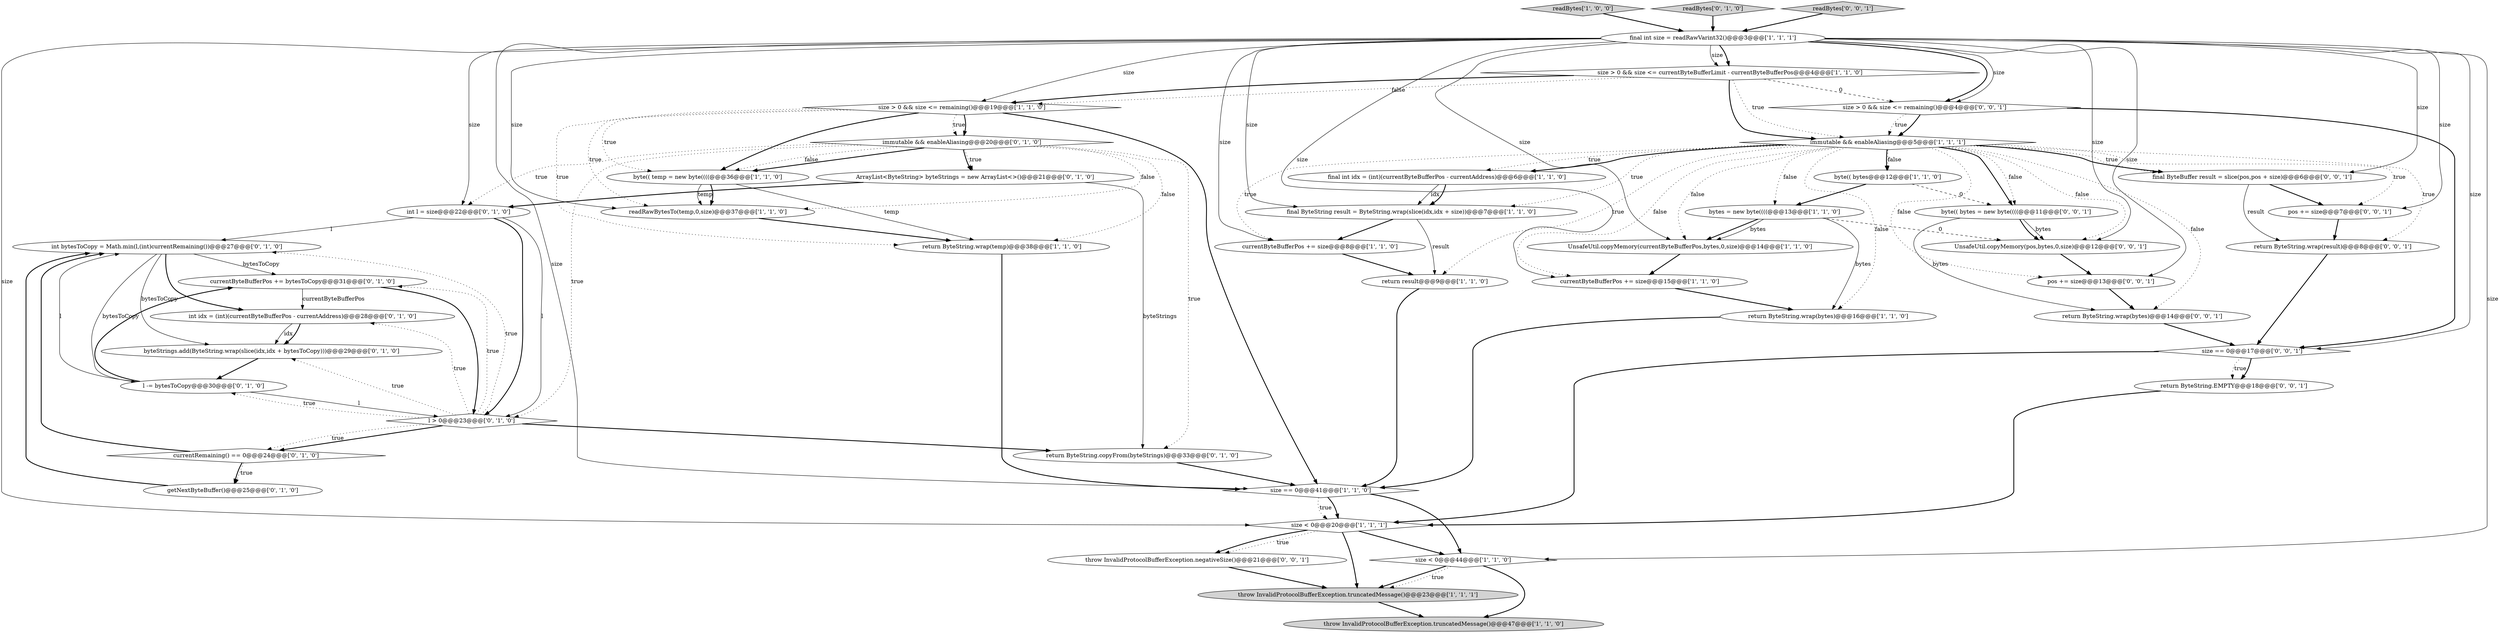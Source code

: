 digraph {
8 [style = filled, label = "UnsafeUtil.copyMemory(currentByteBufferPos,bytes,0,size)@@@14@@@['1', '1', '0']", fillcolor = white, shape = ellipse image = "AAA0AAABBB1BBB"];
11 [style = filled, label = "final int size = readRawVarint32()@@@3@@@['1', '1', '1']", fillcolor = white, shape = ellipse image = "AAA0AAABBB1BBB"];
20 [style = filled, label = "size < 0@@@20@@@['1', '1', '1']", fillcolor = white, shape = diamond image = "AAA0AAABBB1BBB"];
43 [style = filled, label = "return ByteString.wrap(bytes)@@@14@@@['0', '0', '1']", fillcolor = white, shape = ellipse image = "AAA0AAABBB3BBB"];
13 [style = filled, label = "return result@@@9@@@['1', '1', '0']", fillcolor = white, shape = ellipse image = "AAA0AAABBB1BBB"];
0 [style = filled, label = "readBytes['1', '0', '0']", fillcolor = lightgray, shape = diamond image = "AAA0AAABBB1BBB"];
19 [style = filled, label = "byte(( temp = new byte((((@@@36@@@['1', '1', '0']", fillcolor = white, shape = ellipse image = "AAA0AAABBB1BBB"];
18 [style = filled, label = "size == 0@@@41@@@['1', '1', '0']", fillcolor = white, shape = diamond image = "AAA0AAABBB1BBB"];
44 [style = filled, label = "pos += size@@@13@@@['0', '0', '1']", fillcolor = white, shape = ellipse image = "AAA0AAABBB3BBB"];
31 [style = filled, label = "currentByteBufferPos += bytesToCopy@@@31@@@['0', '1', '0']", fillcolor = white, shape = ellipse image = "AAA1AAABBB2BBB"];
17 [style = filled, label = "return ByteString.wrap(temp)@@@38@@@['1', '1', '0']", fillcolor = white, shape = ellipse image = "AAA0AAABBB1BBB"];
30 [style = filled, label = "return ByteString.copyFrom(byteStrings)@@@33@@@['0', '1', '0']", fillcolor = white, shape = ellipse image = "AAA1AAABBB2BBB"];
16 [style = filled, label = "byte(( bytes@@@12@@@['1', '1', '0']", fillcolor = white, shape = ellipse image = "AAA0AAABBB1BBB"];
7 [style = filled, label = "bytes = new byte((((@@@13@@@['1', '1', '0']", fillcolor = white, shape = ellipse image = "AAA0AAABBB1BBB"];
36 [style = filled, label = "return ByteString.wrap(result)@@@8@@@['0', '0', '1']", fillcolor = white, shape = ellipse image = "AAA0AAABBB3BBB"];
23 [style = filled, label = "l -= bytesToCopy@@@30@@@['0', '1', '0']", fillcolor = white, shape = ellipse image = "AAA1AAABBB2BBB"];
32 [style = filled, label = "int idx = (int)(currentByteBufferPos - currentAddress)@@@28@@@['0', '1', '0']", fillcolor = white, shape = ellipse image = "AAA1AAABBB2BBB"];
5 [style = filled, label = "currentByteBufferPos += size@@@8@@@['1', '1', '0']", fillcolor = white, shape = ellipse image = "AAA0AAABBB1BBB"];
22 [style = filled, label = "getNextByteBuffer()@@@25@@@['0', '1', '0']", fillcolor = white, shape = ellipse image = "AAA1AAABBB2BBB"];
3 [style = filled, label = "size > 0 && size <= remaining()@@@19@@@['1', '1', '0']", fillcolor = white, shape = diamond image = "AAA0AAABBB1BBB"];
42 [style = filled, label = "UnsafeUtil.copyMemory(pos,bytes,0,size)@@@12@@@['0', '0', '1']", fillcolor = white, shape = ellipse image = "AAA0AAABBB3BBB"];
45 [style = filled, label = "throw InvalidProtocolBufferException.negativeSize()@@@21@@@['0', '0', '1']", fillcolor = white, shape = ellipse image = "AAA0AAABBB3BBB"];
14 [style = filled, label = "final int idx = (int)(currentByteBufferPos - currentAddress)@@@6@@@['1', '1', '0']", fillcolor = white, shape = ellipse image = "AAA0AAABBB1BBB"];
25 [style = filled, label = "byteStrings.add(ByteString.wrap(slice(idx,idx + bytesToCopy)))@@@29@@@['0', '1', '0']", fillcolor = white, shape = ellipse image = "AAA1AAABBB2BBB"];
28 [style = filled, label = "int l = size@@@22@@@['0', '1', '0']", fillcolor = white, shape = ellipse image = "AAA1AAABBB2BBB"];
38 [style = filled, label = "size > 0 && size <= remaining()@@@4@@@['0', '0', '1']", fillcolor = white, shape = diamond image = "AAA0AAABBB3BBB"];
26 [style = filled, label = "immutable && enableAliasing@@@20@@@['0', '1', '0']", fillcolor = white, shape = diamond image = "AAA1AAABBB2BBB"];
39 [style = filled, label = "final ByteBuffer result = slice(pos,pos + size)@@@6@@@['0', '0', '1']", fillcolor = white, shape = ellipse image = "AAA0AAABBB3BBB"];
35 [style = filled, label = "pos += size@@@7@@@['0', '0', '1']", fillcolor = white, shape = ellipse image = "AAA0AAABBB3BBB"];
2 [style = filled, label = "size > 0 && size <= currentByteBufferLimit - currentByteBufferPos@@@4@@@['1', '1', '0']", fillcolor = white, shape = diamond image = "AAA0AAABBB1BBB"];
15 [style = filled, label = "size < 0@@@44@@@['1', '1', '0']", fillcolor = white, shape = diamond image = "AAA0AAABBB1BBB"];
46 [style = filled, label = "size == 0@@@17@@@['0', '0', '1']", fillcolor = white, shape = diamond image = "AAA0AAABBB3BBB"];
1 [style = filled, label = "return ByteString.wrap(bytes)@@@16@@@['1', '1', '0']", fillcolor = white, shape = ellipse image = "AAA0AAABBB1BBB"];
6 [style = filled, label = "throw InvalidProtocolBufferException.truncatedMessage()@@@47@@@['1', '1', '0']", fillcolor = lightgray, shape = ellipse image = "AAA0AAABBB1BBB"];
24 [style = filled, label = "readBytes['0', '1', '0']", fillcolor = lightgray, shape = diamond image = "AAA0AAABBB2BBB"];
10 [style = filled, label = "readRawBytesTo(temp,0,size)@@@37@@@['1', '1', '0']", fillcolor = white, shape = ellipse image = "AAA0AAABBB1BBB"];
37 [style = filled, label = "readBytes['0', '0', '1']", fillcolor = lightgray, shape = diamond image = "AAA0AAABBB3BBB"];
9 [style = filled, label = "immutable && enableAliasing@@@5@@@['1', '1', '1']", fillcolor = white, shape = diamond image = "AAA0AAABBB1BBB"];
21 [style = filled, label = "throw InvalidProtocolBufferException.truncatedMessage()@@@23@@@['1', '1', '1']", fillcolor = lightgray, shape = ellipse image = "AAA0AAABBB1BBB"];
4 [style = filled, label = "currentByteBufferPos += size@@@15@@@['1', '1', '0']", fillcolor = white, shape = ellipse image = "AAA0AAABBB1BBB"];
29 [style = filled, label = "currentRemaining() == 0@@@24@@@['0', '1', '0']", fillcolor = white, shape = diamond image = "AAA1AAABBB2BBB"];
40 [style = filled, label = "byte(( bytes = new byte((((@@@11@@@['0', '0', '1']", fillcolor = white, shape = ellipse image = "AAA0AAABBB3BBB"];
27 [style = filled, label = "int bytesToCopy = Math.min(l,(int)currentRemaining())@@@27@@@['0', '1', '0']", fillcolor = white, shape = ellipse image = "AAA1AAABBB2BBB"];
34 [style = filled, label = "ArrayList<ByteString> byteStrings = new ArrayList<>()@@@21@@@['0', '1', '0']", fillcolor = white, shape = ellipse image = "AAA1AAABBB2BBB"];
12 [style = filled, label = "final ByteString result = ByteString.wrap(slice(idx,idx + size))@@@7@@@['1', '1', '0']", fillcolor = white, shape = ellipse image = "AAA0AAABBB1BBB"];
41 [style = filled, label = "return ByteString.EMPTY@@@18@@@['0', '0', '1']", fillcolor = white, shape = ellipse image = "AAA0AAABBB3BBB"];
33 [style = filled, label = "l > 0@@@23@@@['0', '1', '0']", fillcolor = white, shape = diamond image = "AAA1AAABBB2BBB"];
18->20 [style = bold, label=""];
26->10 [style = dotted, label="false"];
9->5 [style = dotted, label="true"];
33->32 [style = dotted, label="true"];
43->46 [style = bold, label=""];
40->43 [style = solid, label="bytes"];
9->13 [style = dotted, label="true"];
27->31 [style = solid, label="bytesToCopy"];
3->17 [style = dotted, label="true"];
27->32 [style = bold, label=""];
1->18 [style = bold, label=""];
15->6 [style = bold, label=""];
31->32 [style = solid, label="currentByteBufferPos"];
33->31 [style = dotted, label="true"];
5->13 [style = bold, label=""];
7->1 [style = solid, label="bytes"];
14->12 [style = solid, label="idx"];
36->46 [style = bold, label=""];
9->14 [style = bold, label=""];
27->23 [style = solid, label="bytesToCopy"];
16->7 [style = bold, label=""];
31->33 [style = bold, label=""];
20->45 [style = dotted, label="true"];
42->44 [style = bold, label=""];
33->29 [style = bold, label=""];
11->18 [style = solid, label="size"];
26->17 [style = dotted, label="false"];
27->25 [style = solid, label="bytesToCopy"];
44->43 [style = bold, label=""];
3->26 [style = dotted, label="true"];
18->20 [style = dotted, label="true"];
9->39 [style = bold, label=""];
34->28 [style = bold, label=""];
10->17 [style = bold, label=""];
26->34 [style = dotted, label="true"];
11->42 [style = solid, label="size"];
39->35 [style = bold, label=""];
9->16 [style = bold, label=""];
20->15 [style = bold, label=""];
9->40 [style = bold, label=""];
24->11 [style = bold, label=""];
15->21 [style = bold, label=""];
38->46 [style = bold, label=""];
3->18 [style = bold, label=""];
0->11 [style = bold, label=""];
9->35 [style = dotted, label="true"];
4->1 [style = bold, label=""];
11->4 [style = solid, label="size"];
11->12 [style = solid, label="size"];
2->3 [style = bold, label=""];
38->9 [style = bold, label=""];
34->30 [style = solid, label="byteStrings"];
26->19 [style = bold, label=""];
11->39 [style = solid, label="size"];
46->41 [style = dotted, label="true"];
26->19 [style = dotted, label="false"];
40->42 [style = solid, label="bytes"];
28->33 [style = bold, label=""];
35->36 [style = bold, label=""];
9->42 [style = dotted, label="false"];
11->28 [style = solid, label="size"];
46->41 [style = bold, label=""];
38->9 [style = dotted, label="true"];
21->6 [style = bold, label=""];
28->27 [style = solid, label="l"];
33->23 [style = dotted, label="true"];
2->38 [style = dashed, label="0"];
11->46 [style = solid, label="size"];
18->15 [style = bold, label=""];
46->20 [style = bold, label=""];
15->21 [style = dotted, label="true"];
29->27 [style = bold, label=""];
40->42 [style = bold, label=""];
7->8 [style = bold, label=""];
11->5 [style = solid, label="size"];
9->4 [style = dotted, label="false"];
30->18 [style = bold, label=""];
3->19 [style = dotted, label="true"];
9->39 [style = dotted, label="true"];
9->43 [style = dotted, label="false"];
14->12 [style = bold, label=""];
19->10 [style = solid, label="temp"];
26->30 [style = dotted, label="true"];
11->2 [style = bold, label=""];
11->38 [style = bold, label=""];
32->25 [style = solid, label="idx"];
9->7 [style = dotted, label="false"];
23->31 [style = bold, label=""];
7->8 [style = solid, label="bytes"];
3->10 [style = dotted, label="true"];
2->9 [style = bold, label=""];
9->8 [style = dotted, label="false"];
32->25 [style = bold, label=""];
9->1 [style = dotted, label="false"];
26->34 [style = bold, label=""];
3->19 [style = bold, label=""];
33->29 [style = dotted, label="true"];
26->33 [style = dotted, label="true"];
23->27 [style = solid, label="l"];
11->10 [style = solid, label="size"];
2->3 [style = dotted, label="false"];
9->40 [style = dotted, label="false"];
25->23 [style = bold, label=""];
9->16 [style = dotted, label="false"];
39->36 [style = solid, label="result"];
23->33 [style = solid, label="l"];
19->10 [style = bold, label=""];
26->28 [style = dotted, label="true"];
8->4 [style = bold, label=""];
9->14 [style = dotted, label="true"];
3->26 [style = bold, label=""];
45->21 [style = bold, label=""];
2->9 [style = dotted, label="true"];
22->27 [style = bold, label=""];
11->2 [style = solid, label="size"];
11->38 [style = solid, label="size"];
16->40 [style = dashed, label="0"];
11->44 [style = solid, label="size"];
13->18 [style = bold, label=""];
20->45 [style = bold, label=""];
20->21 [style = bold, label=""];
12->5 [style = bold, label=""];
33->30 [style = bold, label=""];
33->25 [style = dotted, label="true"];
9->36 [style = dotted, label="true"];
11->8 [style = solid, label="size"];
7->42 [style = dashed, label="0"];
37->11 [style = bold, label=""];
11->35 [style = solid, label="size"];
12->13 [style = solid, label="result"];
29->22 [style = bold, label=""];
11->3 [style = solid, label="size"];
29->22 [style = dotted, label="true"];
9->12 [style = dotted, label="true"];
19->17 [style = solid, label="temp"];
41->20 [style = bold, label=""];
11->15 [style = solid, label="size"];
9->44 [style = dotted, label="false"];
28->33 [style = solid, label="l"];
33->27 [style = dotted, label="true"];
11->20 [style = solid, label="size"];
17->18 [style = bold, label=""];
}
